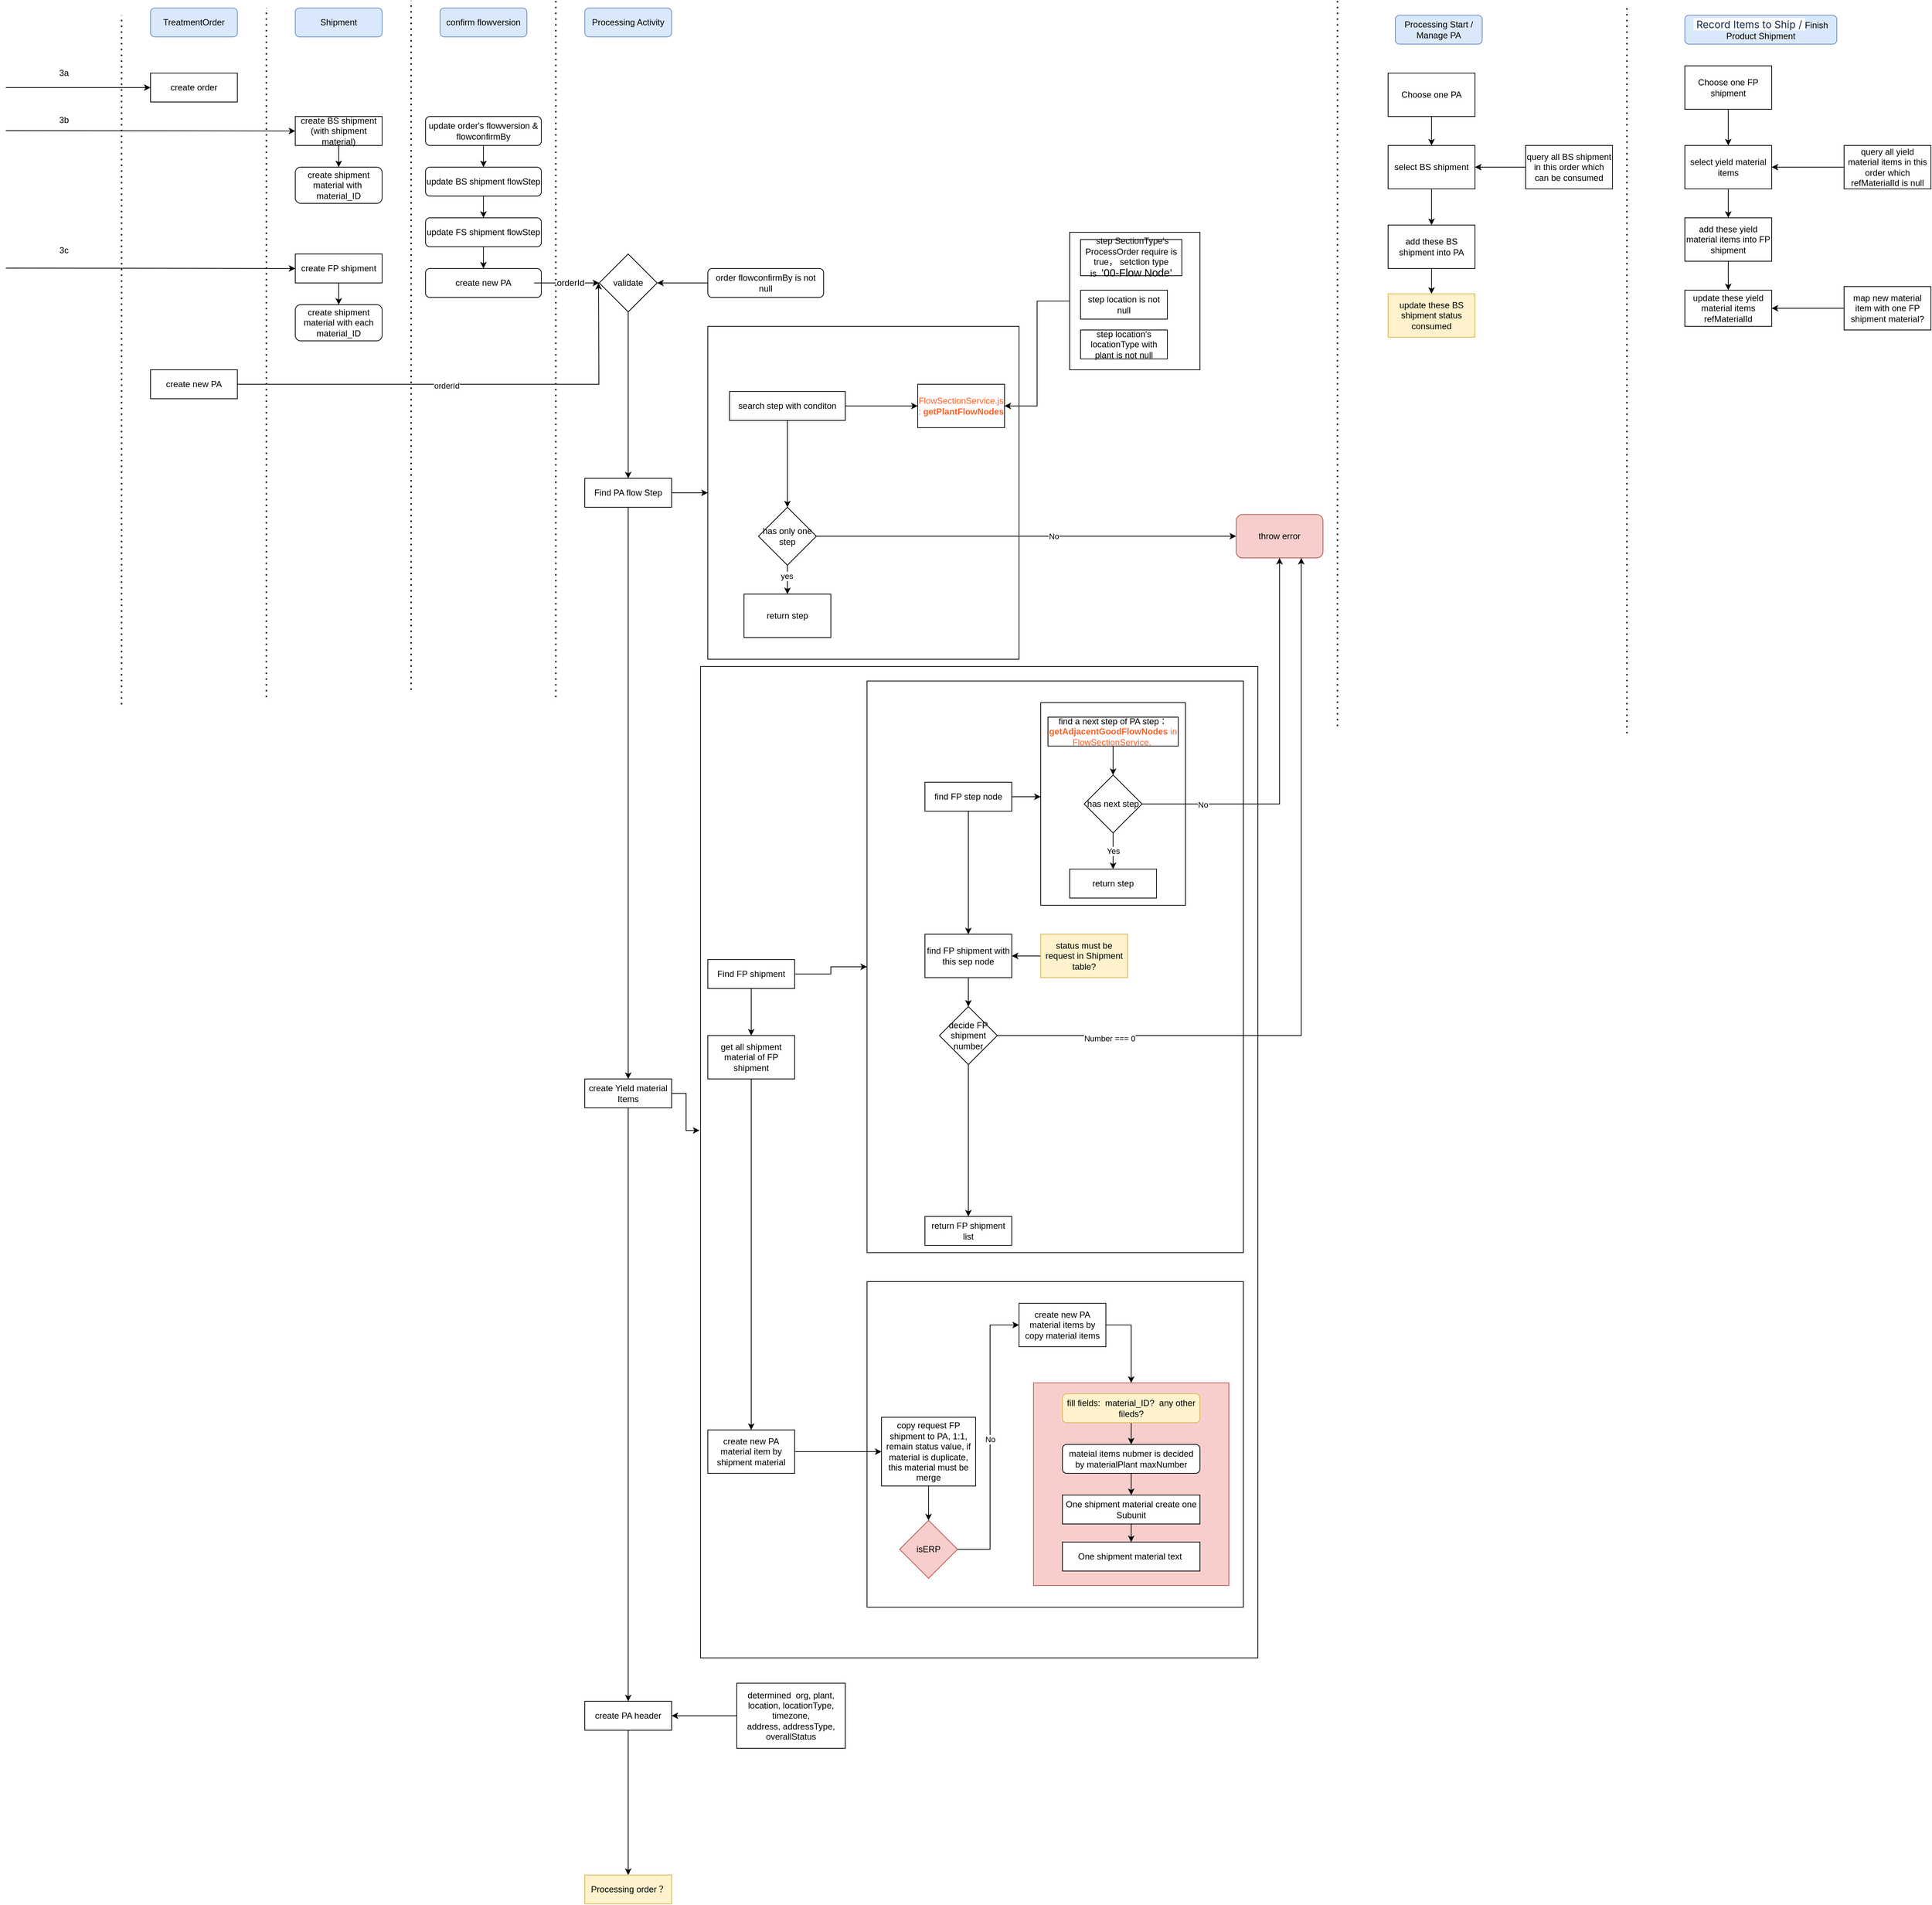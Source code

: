<mxfile version="20.5.1" type="github" pages="2">
  <diagram id="0C8uGVvhPufoKVmoKiG1" name="PA">
    <mxGraphModel dx="1038" dy="1639" grid="1" gridSize="10" guides="1" tooltips="1" connect="1" arrows="1" fold="1" page="1" pageScale="1" pageWidth="850" pageHeight="1100" math="0" shadow="0">
      <root>
        <mxCell id="0" />
        <mxCell id="1" parent="0" />
        <mxCell id="UIgXjTR5e7-DOR3ebjsX-87" value="" style="rounded=0;whiteSpace=wrap;html=1;" parent="1" vertex="1">
          <mxGeometry x="1010" y="450" width="430" height="460" as="geometry" />
        </mxCell>
        <mxCell id="fvVDGAiYCYcqHqIBQKdd-37" value="" style="edgeStyle=orthogonalEdgeStyle;rounded=0;orthogonalLoop=1;jettySize=auto;html=1;entryX=1;entryY=0.5;entryDx=0;entryDy=0;" parent="1" source="fvVDGAiYCYcqHqIBQKdd-36" target="fvVDGAiYCYcqHqIBQKdd-31" edge="1">
          <mxGeometry relative="1" as="geometry" />
        </mxCell>
        <mxCell id="fvVDGAiYCYcqHqIBQKdd-36" value="" style="rounded=0;whiteSpace=wrap;html=1;" parent="1" vertex="1">
          <mxGeometry x="1510" y="320" width="180" height="190" as="geometry" />
        </mxCell>
        <mxCell id="UIgXjTR5e7-DOR3ebjsX-143" value="" style="rounded=0;whiteSpace=wrap;html=1;" parent="1" vertex="1">
          <mxGeometry x="1000" y="920" width="770" height="1370" as="geometry" />
        </mxCell>
        <mxCell id="fvVDGAiYCYcqHqIBQKdd-30" value="" style="rounded=0;whiteSpace=wrap;html=1;" parent="1" vertex="1">
          <mxGeometry x="1230" y="1770" width="520" height="450" as="geometry" />
        </mxCell>
        <mxCell id="UIgXjTR5e7-DOR3ebjsX-139" value="" style="rounded=0;whiteSpace=wrap;html=1;fillColor=#f8cecc;strokeColor=#b85450;" parent="1" vertex="1">
          <mxGeometry x="1460" y="1910" width="270" height="280" as="geometry" />
        </mxCell>
        <mxCell id="UIgXjTR5e7-DOR3ebjsX-128" value="" style="rounded=0;whiteSpace=wrap;html=1;" parent="1" vertex="1">
          <mxGeometry x="1230" y="940" width="520" height="790" as="geometry" />
        </mxCell>
        <mxCell id="UIgXjTR5e7-DOR3ebjsX-99" value="" style="rounded=0;whiteSpace=wrap;html=1;" parent="1" vertex="1">
          <mxGeometry x="1470" y="970" width="200" height="280" as="geometry" />
        </mxCell>
        <mxCell id="UIgXjTR5e7-DOR3ebjsX-5" value="" style="endArrow=none;dashed=1;html=1;dashPattern=1 3;strokeWidth=2;rounded=0;" parent="1" edge="1">
          <mxGeometry width="50" height="50" relative="1" as="geometry">
            <mxPoint x="200" y="972.4" as="sourcePoint" />
            <mxPoint x="200" y="20" as="targetPoint" />
          </mxGeometry>
        </mxCell>
        <mxCell id="UIgXjTR5e7-DOR3ebjsX-6" value="create order" style="rounded=0;whiteSpace=wrap;html=1;" parent="1" vertex="1">
          <mxGeometry x="240" y="100" width="120" height="40" as="geometry" />
        </mxCell>
        <mxCell id="UIgXjTR5e7-DOR3ebjsX-8" value="Shipment" style="rounded=1;whiteSpace=wrap;html=1;fillColor=#dae8fc;strokeColor=#6c8ebf;" parent="1" vertex="1">
          <mxGeometry x="440" y="10" width="120" height="40" as="geometry" />
        </mxCell>
        <mxCell id="UIgXjTR5e7-DOR3ebjsX-9" value="" style="endArrow=classic;html=1;rounded=0;entryX=0;entryY=0.5;entryDx=0;entryDy=0;" parent="1" target="UIgXjTR5e7-DOR3ebjsX-6" edge="1">
          <mxGeometry width="50" height="50" relative="1" as="geometry">
            <mxPoint x="40" y="120" as="sourcePoint" />
            <mxPoint x="120" y="160" as="targetPoint" />
          </mxGeometry>
        </mxCell>
        <mxCell id="UIgXjTR5e7-DOR3ebjsX-10" value="TreatmentOrder" style="rounded=1;whiteSpace=wrap;html=1;fillColor=#dae8fc;strokeColor=#6c8ebf;" parent="1" vertex="1">
          <mxGeometry x="240" y="10" width="120" height="40" as="geometry" />
        </mxCell>
        <mxCell id="UIgXjTR5e7-DOR3ebjsX-11" value="3a" style="text;html=1;resizable=0;autosize=1;align=center;verticalAlign=middle;points=[];fillColor=none;strokeColor=none;rounded=0;" parent="1" vertex="1">
          <mxGeometry x="100" y="85" width="40" height="30" as="geometry" />
        </mxCell>
        <mxCell id="UIgXjTR5e7-DOR3ebjsX-32" value="" style="edgeStyle=orthogonalEdgeStyle;rounded=0;orthogonalLoop=1;jettySize=auto;html=1;" parent="1" source="UIgXjTR5e7-DOR3ebjsX-12" target="UIgXjTR5e7-DOR3ebjsX-31" edge="1">
          <mxGeometry relative="1" as="geometry" />
        </mxCell>
        <mxCell id="UIgXjTR5e7-DOR3ebjsX-12" value="create BS shipment&lt;br&gt;(with shipment material)" style="rounded=0;whiteSpace=wrap;html=1;" parent="1" vertex="1">
          <mxGeometry x="440" y="160" width="120" height="40" as="geometry" />
        </mxCell>
        <mxCell id="UIgXjTR5e7-DOR3ebjsX-13" value="" style="endArrow=classic;html=1;rounded=0;entryX=0;entryY=0.5;entryDx=0;entryDy=0;" parent="1" target="UIgXjTR5e7-DOR3ebjsX-12" edge="1">
          <mxGeometry width="50" height="50" relative="1" as="geometry">
            <mxPoint x="40" y="179.5" as="sourcePoint" />
            <mxPoint x="240" y="179.5" as="targetPoint" />
          </mxGeometry>
        </mxCell>
        <mxCell id="UIgXjTR5e7-DOR3ebjsX-14" value="3b" style="text;html=1;resizable=0;autosize=1;align=center;verticalAlign=middle;points=[];fillColor=none;strokeColor=none;rounded=0;" parent="1" vertex="1">
          <mxGeometry x="100" y="150" width="40" height="30" as="geometry" />
        </mxCell>
        <mxCell id="UIgXjTR5e7-DOR3ebjsX-23" value="" style="edgeStyle=orthogonalEdgeStyle;rounded=0;orthogonalLoop=1;jettySize=auto;html=1;" parent="1" source="UIgXjTR5e7-DOR3ebjsX-15" target="UIgXjTR5e7-DOR3ebjsX-20" edge="1">
          <mxGeometry relative="1" as="geometry" />
        </mxCell>
        <mxCell id="UIgXjTR5e7-DOR3ebjsX-15" value="create FP shipment" style="rounded=0;whiteSpace=wrap;html=1;" parent="1" vertex="1">
          <mxGeometry x="440" y="350" width="120" height="40" as="geometry" />
        </mxCell>
        <mxCell id="UIgXjTR5e7-DOR3ebjsX-16" value="" style="endArrow=classic;html=1;rounded=0;entryX=0;entryY=0.5;entryDx=0;entryDy=0;" parent="1" edge="1">
          <mxGeometry width="50" height="50" relative="1" as="geometry">
            <mxPoint x="40" y="369.5" as="sourcePoint" />
            <mxPoint x="440" y="370" as="targetPoint" />
          </mxGeometry>
        </mxCell>
        <mxCell id="UIgXjTR5e7-DOR3ebjsX-17" value="3c" style="text;html=1;resizable=0;autosize=1;align=center;verticalAlign=middle;points=[];fillColor=none;strokeColor=none;rounded=0;" parent="1" vertex="1">
          <mxGeometry x="100" y="330" width="40" height="30" as="geometry" />
        </mxCell>
        <mxCell id="UIgXjTR5e7-DOR3ebjsX-20" value="create shipment material with each material_ID" style="rounded=1;whiteSpace=wrap;html=1;" parent="1" vertex="1">
          <mxGeometry x="440" y="420" width="120" height="50" as="geometry" />
        </mxCell>
        <mxCell id="UIgXjTR5e7-DOR3ebjsX-22" value="" style="endArrow=none;dashed=1;html=1;dashPattern=1 3;strokeWidth=2;rounded=0;" parent="1" edge="1">
          <mxGeometry width="50" height="50" relative="1" as="geometry">
            <mxPoint x="400" y="962.4" as="sourcePoint" />
            <mxPoint x="400" y="10" as="targetPoint" />
          </mxGeometry>
        </mxCell>
        <mxCell id="UIgXjTR5e7-DOR3ebjsX-24" value="" style="endArrow=none;dashed=1;html=1;dashPattern=1 3;strokeWidth=2;rounded=0;" parent="1" edge="1">
          <mxGeometry width="50" height="50" relative="1" as="geometry">
            <mxPoint x="600" y="952.4" as="sourcePoint" />
            <mxPoint x="600" as="targetPoint" />
          </mxGeometry>
        </mxCell>
        <mxCell id="UIgXjTR5e7-DOR3ebjsX-25" value="confirm flowversion" style="rounded=1;whiteSpace=wrap;html=1;fillColor=#dae8fc;strokeColor=#6c8ebf;" parent="1" vertex="1">
          <mxGeometry x="640" y="10" width="120" height="40" as="geometry" />
        </mxCell>
        <mxCell id="UIgXjTR5e7-DOR3ebjsX-26" value="" style="endArrow=none;dashed=1;html=1;dashPattern=1 3;strokeWidth=2;rounded=0;" parent="1" edge="1">
          <mxGeometry width="50" height="50" relative="1" as="geometry">
            <mxPoint x="800" y="962.4" as="sourcePoint" />
            <mxPoint x="800" as="targetPoint" />
          </mxGeometry>
        </mxCell>
        <mxCell id="UIgXjTR5e7-DOR3ebjsX-30" value="" style="edgeStyle=orthogonalEdgeStyle;rounded=0;orthogonalLoop=1;jettySize=auto;html=1;entryX=0.5;entryY=0;entryDx=0;entryDy=0;" parent="1" source="UIgXjTR5e7-DOR3ebjsX-27" target="UIgXjTR5e7-DOR3ebjsX-28" edge="1">
          <mxGeometry relative="1" as="geometry" />
        </mxCell>
        <mxCell id="UIgXjTR5e7-DOR3ebjsX-27" value="update&amp;nbsp;order&#39;s flowversion &amp;amp; flowconfirmBy" style="rounded=1;whiteSpace=wrap;html=1;" parent="1" vertex="1">
          <mxGeometry x="620" y="160" width="160" height="40" as="geometry" />
        </mxCell>
        <mxCell id="UIgXjTR5e7-DOR3ebjsX-33" value="" style="edgeStyle=orthogonalEdgeStyle;rounded=0;orthogonalLoop=1;jettySize=auto;html=1;" parent="1" source="UIgXjTR5e7-DOR3ebjsX-28" target="UIgXjTR5e7-DOR3ebjsX-29" edge="1">
          <mxGeometry relative="1" as="geometry" />
        </mxCell>
        <mxCell id="UIgXjTR5e7-DOR3ebjsX-28" value="update BS shipment flowStep" style="rounded=1;whiteSpace=wrap;html=1;" parent="1" vertex="1">
          <mxGeometry x="620" y="230" width="160" height="40" as="geometry" />
        </mxCell>
        <mxCell id="UIgXjTR5e7-DOR3ebjsX-36" value="" style="edgeStyle=orthogonalEdgeStyle;rounded=0;orthogonalLoop=1;jettySize=auto;html=1;" parent="1" source="UIgXjTR5e7-DOR3ebjsX-29" target="UIgXjTR5e7-DOR3ebjsX-34" edge="1">
          <mxGeometry relative="1" as="geometry" />
        </mxCell>
        <mxCell id="UIgXjTR5e7-DOR3ebjsX-29" value="update FS shipment flowStep" style="rounded=1;whiteSpace=wrap;html=1;" parent="1" vertex="1">
          <mxGeometry x="620" y="300" width="160" height="40" as="geometry" />
        </mxCell>
        <mxCell id="UIgXjTR5e7-DOR3ebjsX-31" value="create shipment material with&amp;nbsp; material_ID" style="rounded=1;whiteSpace=wrap;html=1;" parent="1" vertex="1">
          <mxGeometry x="440" y="230" width="120" height="50" as="geometry" />
        </mxCell>
        <mxCell id="UIgXjTR5e7-DOR3ebjsX-39" value="" style="edgeStyle=orthogonalEdgeStyle;rounded=0;orthogonalLoop=1;jettySize=auto;html=1;entryX=0;entryY=0.5;entryDx=0;entryDy=0;startArrow=none;" parent="1" source="lpwQGhoiRgWdHYXfVPfy-1" target="UIgXjTR5e7-DOR3ebjsX-40" edge="1">
          <mxGeometry relative="1" as="geometry">
            <mxPoint x="840" y="390" as="targetPoint" />
          </mxGeometry>
        </mxCell>
        <mxCell id="UIgXjTR5e7-DOR3ebjsX-34" value="create new PA" style="rounded=1;whiteSpace=wrap;html=1;" parent="1" vertex="1">
          <mxGeometry x="620" y="370" width="160" height="40" as="geometry" />
        </mxCell>
        <mxCell id="UIgXjTR5e7-DOR3ebjsX-35" value="Processing Activity" style="rounded=1;whiteSpace=wrap;html=1;fillColor=#dae8fc;strokeColor=#6c8ebf;" parent="1" vertex="1">
          <mxGeometry x="840" y="10" width="120" height="40" as="geometry" />
        </mxCell>
        <mxCell id="lpwQGhoiRgWdHYXfVPfy-3" style="edgeStyle=orthogonalEdgeStyle;rounded=0;orthogonalLoop=1;jettySize=auto;html=1;" parent="1" source="UIgXjTR5e7-DOR3ebjsX-38" edge="1">
          <mxGeometry relative="1" as="geometry">
            <mxPoint x="859" y="390" as="targetPoint" />
          </mxGeometry>
        </mxCell>
        <mxCell id="lpwQGhoiRgWdHYXfVPfy-4" value="orderId" style="edgeLabel;html=1;align=center;verticalAlign=middle;resizable=0;points=[];" parent="lpwQGhoiRgWdHYXfVPfy-3" vertex="1" connectable="0">
          <mxGeometry x="-0.097" y="-2" relative="1" as="geometry">
            <mxPoint as="offset" />
          </mxGeometry>
        </mxCell>
        <mxCell id="UIgXjTR5e7-DOR3ebjsX-38" value="create new PA" style="rounded=0;whiteSpace=wrap;html=1;" parent="1" vertex="1">
          <mxGeometry x="240" y="510" width="120" height="40" as="geometry" />
        </mxCell>
        <mxCell id="UIgXjTR5e7-DOR3ebjsX-147" style="edgeStyle=orthogonalEdgeStyle;rounded=0;orthogonalLoop=1;jettySize=auto;html=1;" parent="1" source="UIgXjTR5e7-DOR3ebjsX-40" target="UIgXjTR5e7-DOR3ebjsX-42" edge="1">
          <mxGeometry relative="1" as="geometry" />
        </mxCell>
        <mxCell id="UIgXjTR5e7-DOR3ebjsX-40" value="validate" style="rhombus;whiteSpace=wrap;html=1;" parent="1" vertex="1">
          <mxGeometry x="860" y="350" width="80" height="80" as="geometry" />
        </mxCell>
        <mxCell id="UIgXjTR5e7-DOR3ebjsX-148" value="" style="edgeStyle=orthogonalEdgeStyle;rounded=0;orthogonalLoop=1;jettySize=auto;html=1;" parent="1" source="UIgXjTR5e7-DOR3ebjsX-41" target="UIgXjTR5e7-DOR3ebjsX-40" edge="1">
          <mxGeometry relative="1" as="geometry" />
        </mxCell>
        <mxCell id="UIgXjTR5e7-DOR3ebjsX-41" value="order flowconfirmBy is not null" style="rounded=1;whiteSpace=wrap;html=1;" parent="1" vertex="1">
          <mxGeometry x="1010" y="370" width="160" height="40" as="geometry" />
        </mxCell>
        <mxCell id="UIgXjTR5e7-DOR3ebjsX-88" value="" style="edgeStyle=orthogonalEdgeStyle;rounded=0;orthogonalLoop=1;jettySize=auto;html=1;" parent="1" source="UIgXjTR5e7-DOR3ebjsX-42" target="UIgXjTR5e7-DOR3ebjsX-87" edge="1">
          <mxGeometry relative="1" as="geometry" />
        </mxCell>
        <mxCell id="UIgXjTR5e7-DOR3ebjsX-149" style="edgeStyle=orthogonalEdgeStyle;rounded=0;orthogonalLoop=1;jettySize=auto;html=1;entryX=0.5;entryY=0;entryDx=0;entryDy=0;" parent="1" source="UIgXjTR5e7-DOR3ebjsX-42" target="UIgXjTR5e7-DOR3ebjsX-91" edge="1">
          <mxGeometry relative="1" as="geometry" />
        </mxCell>
        <mxCell id="UIgXjTR5e7-DOR3ebjsX-42" value="Find PA flow Step" style="rounded=0;whiteSpace=wrap;html=1;" parent="1" vertex="1">
          <mxGeometry x="840" y="660" width="120" height="40" as="geometry" />
        </mxCell>
        <mxCell id="UIgXjTR5e7-DOR3ebjsX-81" style="edgeStyle=orthogonalEdgeStyle;rounded=0;orthogonalLoop=1;jettySize=auto;html=1;entryX=0.5;entryY=0;entryDx=0;entryDy=0;" parent="1" source="UIgXjTR5e7-DOR3ebjsX-43" target="UIgXjTR5e7-DOR3ebjsX-57" edge="1">
          <mxGeometry relative="1" as="geometry" />
        </mxCell>
        <mxCell id="fvVDGAiYCYcqHqIBQKdd-35" value="" style="edgeStyle=orthogonalEdgeStyle;rounded=0;orthogonalLoop=1;jettySize=auto;html=1;" parent="1" source="UIgXjTR5e7-DOR3ebjsX-43" target="fvVDGAiYCYcqHqIBQKdd-31" edge="1">
          <mxGeometry relative="1" as="geometry" />
        </mxCell>
        <mxCell id="UIgXjTR5e7-DOR3ebjsX-43" value="search step with conditon" style="rounded=0;whiteSpace=wrap;html=1;" parent="1" vertex="1">
          <mxGeometry x="1040" y="540" width="160" height="40" as="geometry" />
        </mxCell>
        <mxCell id="UIgXjTR5e7-DOR3ebjsX-46" value="throw error" style="rounded=1;whiteSpace=wrap;html=1;fillColor=#f8cecc;strokeColor=#b85450;" parent="1" vertex="1">
          <mxGeometry x="1740" y="710" width="120" height="60" as="geometry" />
        </mxCell>
        <mxCell id="UIgXjTR5e7-DOR3ebjsX-58" style="edgeStyle=orthogonalEdgeStyle;rounded=0;orthogonalLoop=1;jettySize=auto;html=1;entryX=0;entryY=0.5;entryDx=0;entryDy=0;" parent="1" source="UIgXjTR5e7-DOR3ebjsX-57" target="UIgXjTR5e7-DOR3ebjsX-46" edge="1">
          <mxGeometry relative="1" as="geometry">
            <Array as="points">
              <mxPoint x="1230" y="740" />
              <mxPoint x="1230" y="740" />
            </Array>
          </mxGeometry>
        </mxCell>
        <mxCell id="UIgXjTR5e7-DOR3ebjsX-80" value="No" style="edgeLabel;html=1;align=center;verticalAlign=middle;resizable=0;points=[];" parent="UIgXjTR5e7-DOR3ebjsX-58" vertex="1" connectable="0">
          <mxGeometry x="0.131" relative="1" as="geometry">
            <mxPoint as="offset" />
          </mxGeometry>
        </mxCell>
        <mxCell id="UIgXjTR5e7-DOR3ebjsX-83" style="edgeStyle=orthogonalEdgeStyle;rounded=0;orthogonalLoop=1;jettySize=auto;html=1;" parent="1" source="UIgXjTR5e7-DOR3ebjsX-57" edge="1">
          <mxGeometry relative="1" as="geometry">
            <mxPoint x="1120" y="820" as="targetPoint" />
          </mxGeometry>
        </mxCell>
        <mxCell id="UIgXjTR5e7-DOR3ebjsX-110" value="yes" style="edgeLabel;html=1;align=center;verticalAlign=middle;resizable=0;points=[];" parent="UIgXjTR5e7-DOR3ebjsX-83" vertex="1" connectable="0">
          <mxGeometry x="-0.25" y="-1" relative="1" as="geometry">
            <mxPoint as="offset" />
          </mxGeometry>
        </mxCell>
        <mxCell id="UIgXjTR5e7-DOR3ebjsX-57" value="has only one step" style="rhombus;whiteSpace=wrap;html=1;" parent="1" vertex="1">
          <mxGeometry x="1080" y="700" width="80" height="80" as="geometry" />
        </mxCell>
        <mxCell id="UIgXjTR5e7-DOR3ebjsX-65" value="&amp;nbsp;step SectionType&#39;s ProcessOrder require is true， setction type is&amp;nbsp;&amp;nbsp;&lt;span style=&quot;font-size:11.0pt;font-family:&amp;quot;Calibri&amp;quot;,sans-serif;&lt;br/&gt;mso-fareast-font-family:&amp;quot;MS PGothic&amp;quot;;mso-ansi-language:EN-US;mso-fareast-language:&lt;br/&gt;JA;mso-bidi-language:AR-SA&quot;&gt;’00-Flow Node’&lt;/span&gt;" style="rounded=0;whiteSpace=wrap;html=1;" parent="1" vertex="1">
          <mxGeometry x="1525" y="330" width="140" height="50" as="geometry" />
        </mxCell>
        <mxCell id="UIgXjTR5e7-DOR3ebjsX-67" value="step location&#39;s locationType with plant is not null" style="rounded=0;whiteSpace=wrap;html=1;" parent="1" vertex="1">
          <mxGeometry x="1525" y="455" width="120" height="40" as="geometry" />
        </mxCell>
        <mxCell id="UIgXjTR5e7-DOR3ebjsX-129" value="" style="edgeStyle=orthogonalEdgeStyle;rounded=0;orthogonalLoop=1;jettySize=auto;html=1;" parent="1" source="UIgXjTR5e7-DOR3ebjsX-89" target="UIgXjTR5e7-DOR3ebjsX-128" edge="1">
          <mxGeometry relative="1" as="geometry" />
        </mxCell>
        <mxCell id="UIgXjTR5e7-DOR3ebjsX-141" value="" style="edgeStyle=orthogonalEdgeStyle;rounded=0;orthogonalLoop=1;jettySize=auto;html=1;" parent="1" source="UIgXjTR5e7-DOR3ebjsX-89" target="UIgXjTR5e7-DOR3ebjsX-130" edge="1">
          <mxGeometry relative="1" as="geometry" />
        </mxCell>
        <mxCell id="UIgXjTR5e7-DOR3ebjsX-89" value="Find FP shipment" style="rounded=0;whiteSpace=wrap;html=1;" parent="1" vertex="1">
          <mxGeometry x="1010" y="1325" width="120" height="40" as="geometry" />
        </mxCell>
        <mxCell id="UIgXjTR5e7-DOR3ebjsX-144" value="" style="edgeStyle=orthogonalEdgeStyle;rounded=0;orthogonalLoop=1;jettySize=auto;html=1;entryX=-0.002;entryY=0.468;entryDx=0;entryDy=0;entryPerimeter=0;" parent="1" source="UIgXjTR5e7-DOR3ebjsX-91" target="UIgXjTR5e7-DOR3ebjsX-143" edge="1">
          <mxGeometry relative="1" as="geometry" />
        </mxCell>
        <mxCell id="UIgXjTR5e7-DOR3ebjsX-146" style="edgeStyle=orthogonalEdgeStyle;rounded=0;orthogonalLoop=1;jettySize=auto;html=1;entryX=0.5;entryY=0;entryDx=0;entryDy=0;" parent="1" source="UIgXjTR5e7-DOR3ebjsX-91" target="UIgXjTR5e7-DOR3ebjsX-150" edge="1">
          <mxGeometry relative="1" as="geometry" />
        </mxCell>
        <mxCell id="UIgXjTR5e7-DOR3ebjsX-91" value="create Yield material Items" style="rounded=0;whiteSpace=wrap;html=1;" parent="1" vertex="1">
          <mxGeometry x="840" y="1490" width="120" height="40" as="geometry" />
        </mxCell>
        <mxCell id="UIgXjTR5e7-DOR3ebjsX-104" value="" style="edgeStyle=orthogonalEdgeStyle;rounded=0;orthogonalLoop=1;jettySize=auto;html=1;" parent="1" source="UIgXjTR5e7-DOR3ebjsX-92" edge="1">
          <mxGeometry relative="1" as="geometry">
            <mxPoint x="1470" y="1100" as="targetPoint" />
          </mxGeometry>
        </mxCell>
        <mxCell id="UIgXjTR5e7-DOR3ebjsX-107" style="edgeStyle=orthogonalEdgeStyle;rounded=0;orthogonalLoop=1;jettySize=auto;html=1;entryX=0.5;entryY=0;entryDx=0;entryDy=0;" parent="1" source="UIgXjTR5e7-DOR3ebjsX-92" target="UIgXjTR5e7-DOR3ebjsX-106" edge="1">
          <mxGeometry relative="1" as="geometry" />
        </mxCell>
        <mxCell id="UIgXjTR5e7-DOR3ebjsX-92" value="find FP step node" style="rounded=0;whiteSpace=wrap;html=1;" parent="1" vertex="1">
          <mxGeometry x="1310" y="1080" width="120" height="40" as="geometry" />
        </mxCell>
        <mxCell id="UIgXjTR5e7-DOR3ebjsX-108" value="" style="edgeStyle=orthogonalEdgeStyle;rounded=0;orthogonalLoop=1;jettySize=auto;html=1;" parent="1" source="UIgXjTR5e7-DOR3ebjsX-93" target="UIgXjTR5e7-DOR3ebjsX-94" edge="1">
          <mxGeometry relative="1" as="geometry" />
        </mxCell>
        <mxCell id="UIgXjTR5e7-DOR3ebjsX-93" value="find a next step of PA step：&lt;b&gt;&lt;span&gt;&lt;font color=&quot;#ff6229&quot;&gt;getAdjacentGoodFlowNodes&lt;/font&gt;&lt;/span&gt;&lt;/b&gt;&lt;font color=&quot;#ff6229&quot;&gt; in FlowSectionService.&lt;/font&gt;&amp;nbsp;" style="rounded=0;whiteSpace=wrap;html=1;" parent="1" vertex="1">
          <mxGeometry x="1480" y="990" width="180" height="40" as="geometry" />
        </mxCell>
        <mxCell id="UIgXjTR5e7-DOR3ebjsX-96" style="edgeStyle=orthogonalEdgeStyle;rounded=0;orthogonalLoop=1;jettySize=auto;html=1;entryX=0.5;entryY=1;entryDx=0;entryDy=0;" parent="1" source="UIgXjTR5e7-DOR3ebjsX-94" target="UIgXjTR5e7-DOR3ebjsX-46" edge="1">
          <mxGeometry relative="1" as="geometry">
            <mxPoint x="1730" y="950" as="targetPoint" />
          </mxGeometry>
        </mxCell>
        <mxCell id="UIgXjTR5e7-DOR3ebjsX-97" value="No" style="edgeLabel;html=1;align=center;verticalAlign=middle;resizable=0;points=[];" parent="UIgXjTR5e7-DOR3ebjsX-96" vertex="1" connectable="0">
          <mxGeometry x="-0.683" y="-1" relative="1" as="geometry">
            <mxPoint as="offset" />
          </mxGeometry>
        </mxCell>
        <mxCell id="UIgXjTR5e7-DOR3ebjsX-109" value="Yes" style="edgeStyle=orthogonalEdgeStyle;rounded=0;orthogonalLoop=1;jettySize=auto;html=1;" parent="1" source="UIgXjTR5e7-DOR3ebjsX-94" target="UIgXjTR5e7-DOR3ebjsX-98" edge="1">
          <mxGeometry relative="1" as="geometry" />
        </mxCell>
        <mxCell id="UIgXjTR5e7-DOR3ebjsX-94" value="has next step" style="rhombus;whiteSpace=wrap;html=1;" parent="1" vertex="1">
          <mxGeometry x="1530" y="1070" width="80" height="80" as="geometry" />
        </mxCell>
        <mxCell id="UIgXjTR5e7-DOR3ebjsX-98" value="return step" style="rounded=0;whiteSpace=wrap;html=1;" parent="1" vertex="1">
          <mxGeometry x="1510" y="1200" width="120" height="40" as="geometry" />
        </mxCell>
        <mxCell id="UIgXjTR5e7-DOR3ebjsX-126" value="" style="edgeStyle=orthogonalEdgeStyle;rounded=0;orthogonalLoop=1;jettySize=auto;html=1;" parent="1" source="UIgXjTR5e7-DOR3ebjsX-106" target="UIgXjTR5e7-DOR3ebjsX-113" edge="1">
          <mxGeometry relative="1" as="geometry" />
        </mxCell>
        <mxCell id="UIgXjTR5e7-DOR3ebjsX-106" value="find FP shipment with this sep node" style="rounded=0;whiteSpace=wrap;html=1;" parent="1" vertex="1">
          <mxGeometry x="1310" y="1290" width="120" height="60" as="geometry" />
        </mxCell>
        <mxCell id="UIgXjTR5e7-DOR3ebjsX-111" value="return step" style="rounded=0;whiteSpace=wrap;html=1;" parent="1" vertex="1">
          <mxGeometry x="1060" y="820" width="120" height="60" as="geometry" />
        </mxCell>
        <mxCell id="UIgXjTR5e7-DOR3ebjsX-115" style="edgeStyle=orthogonalEdgeStyle;rounded=0;orthogonalLoop=1;jettySize=auto;html=1;entryX=0.75;entryY=1;entryDx=0;entryDy=0;" parent="1" source="UIgXjTR5e7-DOR3ebjsX-113" target="UIgXjTR5e7-DOR3ebjsX-46" edge="1">
          <mxGeometry relative="1" as="geometry">
            <mxPoint x="1840" y="1150" as="targetPoint" />
          </mxGeometry>
        </mxCell>
        <mxCell id="UIgXjTR5e7-DOR3ebjsX-116" value="Number === 0" style="edgeLabel;html=1;align=center;verticalAlign=middle;resizable=0;points=[];" parent="UIgXjTR5e7-DOR3ebjsX-115" vertex="1" connectable="0">
          <mxGeometry x="-0.714" y="-4" relative="1" as="geometry">
            <mxPoint as="offset" />
          </mxGeometry>
        </mxCell>
        <mxCell id="UIgXjTR5e7-DOR3ebjsX-123" value="" style="edgeStyle=orthogonalEdgeStyle;rounded=0;orthogonalLoop=1;jettySize=auto;html=1;entryX=0.5;entryY=0;entryDx=0;entryDy=0;" parent="1" source="UIgXjTR5e7-DOR3ebjsX-113" target="UIgXjTR5e7-DOR3ebjsX-125" edge="1">
          <mxGeometry relative="1" as="geometry">
            <mxPoint x="1370" y="1520" as="targetPoint" />
          </mxGeometry>
        </mxCell>
        <mxCell id="UIgXjTR5e7-DOR3ebjsX-113" value="decide FP shipment number" style="rhombus;whiteSpace=wrap;html=1;" parent="1" vertex="1">
          <mxGeometry x="1330" y="1390" width="80" height="80" as="geometry" />
        </mxCell>
        <mxCell id="UIgXjTR5e7-DOR3ebjsX-125" value="return FP shipment list" style="rounded=0;whiteSpace=wrap;html=1;" parent="1" vertex="1">
          <mxGeometry x="1310" y="1680" width="120" height="40" as="geometry" />
        </mxCell>
        <mxCell id="UIgXjTR5e7-DOR3ebjsX-142" style="edgeStyle=orthogonalEdgeStyle;rounded=0;orthogonalLoop=1;jettySize=auto;html=1;entryX=0.5;entryY=0;entryDx=0;entryDy=0;" parent="1" source="UIgXjTR5e7-DOR3ebjsX-130" target="UIgXjTR5e7-DOR3ebjsX-132" edge="1">
          <mxGeometry relative="1" as="geometry" />
        </mxCell>
        <mxCell id="UIgXjTR5e7-DOR3ebjsX-130" value="get all shipment material of FP shipment" style="rounded=0;whiteSpace=wrap;html=1;" parent="1" vertex="1">
          <mxGeometry x="1010" y="1430" width="120" height="60" as="geometry" />
        </mxCell>
        <mxCell id="fvVDGAiYCYcqHqIBQKdd-29" value="" style="edgeStyle=orthogonalEdgeStyle;rounded=0;orthogonalLoop=1;jettySize=auto;html=1;" parent="1" source="UIgXjTR5e7-DOR3ebjsX-132" target="fvVDGAiYCYcqHqIBQKdd-21" edge="1">
          <mxGeometry relative="1" as="geometry" />
        </mxCell>
        <mxCell id="UIgXjTR5e7-DOR3ebjsX-132" value="create new PA material item by shipment material" style="rounded=0;whiteSpace=wrap;html=1;" parent="1" vertex="1">
          <mxGeometry x="1010" y="1975" width="120" height="60" as="geometry" />
        </mxCell>
        <mxCell id="UIgXjTR5e7-DOR3ebjsX-136" value="" style="edgeStyle=orthogonalEdgeStyle;rounded=0;orthogonalLoop=1;jettySize=auto;html=1;" parent="1" source="UIgXjTR5e7-DOR3ebjsX-133" target="UIgXjTR5e7-DOR3ebjsX-135" edge="1">
          <mxGeometry relative="1" as="geometry" />
        </mxCell>
        <mxCell id="UIgXjTR5e7-DOR3ebjsX-133" value="fill fields:&amp;nbsp; material_ID?&amp;nbsp; any other fileds?" style="rounded=1;whiteSpace=wrap;html=1;fillColor=#fff2cc;strokeColor=#d6b656;" parent="1" vertex="1">
          <mxGeometry x="1500" y="1925" width="190" height="40" as="geometry" />
        </mxCell>
        <mxCell id="UIgXjTR5e7-DOR3ebjsX-138" value="" style="edgeStyle=orthogonalEdgeStyle;rounded=0;orthogonalLoop=1;jettySize=auto;html=1;" parent="1" source="UIgXjTR5e7-DOR3ebjsX-135" target="UIgXjTR5e7-DOR3ebjsX-137" edge="1">
          <mxGeometry relative="1" as="geometry" />
        </mxCell>
        <mxCell id="UIgXjTR5e7-DOR3ebjsX-135" value="mateial items nubmer is decided by materialPlant maxNumber" style="rounded=1;whiteSpace=wrap;html=1;" parent="1" vertex="1">
          <mxGeometry x="1500" y="1995" width="190" height="40" as="geometry" />
        </mxCell>
        <mxCell id="fvVDGAiYCYcqHqIBQKdd-19" value="" style="edgeStyle=orthogonalEdgeStyle;rounded=0;orthogonalLoop=1;jettySize=auto;html=1;" parent="1" source="UIgXjTR5e7-DOR3ebjsX-137" target="fvVDGAiYCYcqHqIBQKdd-18" edge="1">
          <mxGeometry relative="1" as="geometry" />
        </mxCell>
        <mxCell id="UIgXjTR5e7-DOR3ebjsX-137" value="One shipment material create one Subunit" style="rounded=0;whiteSpace=wrap;html=1;" parent="1" vertex="1">
          <mxGeometry x="1500" y="2065" width="190" height="40" as="geometry" />
        </mxCell>
        <mxCell id="UIgXjTR5e7-DOR3ebjsX-145" value="Processing order？" style="rounded=0;whiteSpace=wrap;html=1;fillColor=#fff2cc;strokeColor=#d6b656;" parent="1" vertex="1">
          <mxGeometry x="840" y="2590" width="120" height="40" as="geometry" />
        </mxCell>
        <mxCell id="UIgXjTR5e7-DOR3ebjsX-153" style="edgeStyle=orthogonalEdgeStyle;rounded=0;orthogonalLoop=1;jettySize=auto;html=1;entryX=0.5;entryY=0;entryDx=0;entryDy=0;" parent="1" source="UIgXjTR5e7-DOR3ebjsX-150" target="UIgXjTR5e7-DOR3ebjsX-145" edge="1">
          <mxGeometry relative="1" as="geometry" />
        </mxCell>
        <mxCell id="UIgXjTR5e7-DOR3ebjsX-150" value="create PA header" style="rounded=0;whiteSpace=wrap;html=1;" parent="1" vertex="1">
          <mxGeometry x="840" y="2350" width="120" height="40" as="geometry" />
        </mxCell>
        <mxCell id="UIgXjTR5e7-DOR3ebjsX-152" value="" style="edgeStyle=orthogonalEdgeStyle;rounded=0;orthogonalLoop=1;jettySize=auto;html=1;" parent="1" source="UIgXjTR5e7-DOR3ebjsX-151" target="UIgXjTR5e7-DOR3ebjsX-150" edge="1">
          <mxGeometry relative="1" as="geometry" />
        </mxCell>
        <mxCell id="UIgXjTR5e7-DOR3ebjsX-151" value="determined&amp;nbsp; org, plant, location, locationType, timezone,&lt;br&gt;address, addressType, overallStatus" style="rounded=0;whiteSpace=wrap;html=1;" parent="1" vertex="1">
          <mxGeometry x="1050" y="2325" width="150" height="90" as="geometry" />
        </mxCell>
        <mxCell id="UIgXjTR5e7-DOR3ebjsX-154" value="" style="endArrow=none;dashed=1;html=1;dashPattern=1 3;strokeWidth=2;rounded=0;" parent="1" edge="1">
          <mxGeometry width="50" height="50" relative="1" as="geometry">
            <mxPoint x="1880" y="1002.4" as="sourcePoint" />
            <mxPoint x="1880" as="targetPoint" />
          </mxGeometry>
        </mxCell>
        <mxCell id="lpwQGhoiRgWdHYXfVPfy-1" value="orderId" style="text;html=1;resizable=0;autosize=1;align=center;verticalAlign=middle;points=[];fillColor=none;strokeColor=none;rounded=0;" parent="1" vertex="1">
          <mxGeometry x="790" y="375" width="60" height="30" as="geometry" />
        </mxCell>
        <mxCell id="lpwQGhoiRgWdHYXfVPfy-2" value="" style="edgeStyle=orthogonalEdgeStyle;rounded=0;orthogonalLoop=1;jettySize=auto;html=1;entryX=0;entryY=0.5;entryDx=0;entryDy=0;endArrow=none;" parent="1" source="UIgXjTR5e7-DOR3ebjsX-34" target="lpwQGhoiRgWdHYXfVPfy-1" edge="1">
          <mxGeometry relative="1" as="geometry">
            <mxPoint x="860" y="390" as="targetPoint" />
            <mxPoint x="780" y="390" as="sourcePoint" />
          </mxGeometry>
        </mxCell>
        <mxCell id="lpwQGhoiRgWdHYXfVPfy-5" value="Processing Start / Manage PA" style="rounded=1;whiteSpace=wrap;html=1;fillColor=#dae8fc;strokeColor=#6c8ebf;" parent="1" vertex="1">
          <mxGeometry x="1960" y="20" width="120" height="40" as="geometry" />
        </mxCell>
        <mxCell id="lpwQGhoiRgWdHYXfVPfy-19" value="" style="edgeStyle=orthogonalEdgeStyle;rounded=0;orthogonalLoop=1;jettySize=auto;html=1;" parent="1" source="lpwQGhoiRgWdHYXfVPfy-7" target="lpwQGhoiRgWdHYXfVPfy-12" edge="1">
          <mxGeometry relative="1" as="geometry" />
        </mxCell>
        <mxCell id="lpwQGhoiRgWdHYXfVPfy-7" value="select BS shipment" style="rounded=0;whiteSpace=wrap;html=1;" parent="1" vertex="1">
          <mxGeometry x="1950" y="200" width="120" height="60" as="geometry" />
        </mxCell>
        <mxCell id="lpwQGhoiRgWdHYXfVPfy-11" value="" style="edgeStyle=orthogonalEdgeStyle;rounded=0;orthogonalLoop=1;jettySize=auto;html=1;" parent="1" source="lpwQGhoiRgWdHYXfVPfy-8" target="lpwQGhoiRgWdHYXfVPfy-7" edge="1">
          <mxGeometry relative="1" as="geometry" />
        </mxCell>
        <mxCell id="lpwQGhoiRgWdHYXfVPfy-8" value="query all BS shipment in this order which can be consumed" style="rounded=0;whiteSpace=wrap;html=1;" parent="1" vertex="1">
          <mxGeometry x="2140" y="200" width="120" height="60" as="geometry" />
        </mxCell>
        <mxCell id="lpwQGhoiRgWdHYXfVPfy-10" value="" style="edgeStyle=orthogonalEdgeStyle;rounded=0;orthogonalLoop=1;jettySize=auto;html=1;" parent="1" source="lpwQGhoiRgWdHYXfVPfy-9" target="UIgXjTR5e7-DOR3ebjsX-106" edge="1">
          <mxGeometry relative="1" as="geometry" />
        </mxCell>
        <mxCell id="lpwQGhoiRgWdHYXfVPfy-9" value="status must be request in Shipment table?" style="rounded=0;whiteSpace=wrap;html=1;fillColor=#fff2cc;strokeColor=#d6b656;" parent="1" vertex="1">
          <mxGeometry x="1470" y="1290" width="120" height="60" as="geometry" />
        </mxCell>
        <mxCell id="lpwQGhoiRgWdHYXfVPfy-32" value="" style="edgeStyle=orthogonalEdgeStyle;rounded=0;orthogonalLoop=1;jettySize=auto;html=1;" parent="1" source="lpwQGhoiRgWdHYXfVPfy-12" target="lpwQGhoiRgWdHYXfVPfy-31" edge="1">
          <mxGeometry relative="1" as="geometry" />
        </mxCell>
        <mxCell id="lpwQGhoiRgWdHYXfVPfy-12" value="add these BS shipment into PA" style="rounded=0;whiteSpace=wrap;html=1;" parent="1" vertex="1">
          <mxGeometry x="1950" y="310" width="120" height="60" as="geometry" />
        </mxCell>
        <mxCell id="lpwQGhoiRgWdHYXfVPfy-18" value="" style="edgeStyle=orthogonalEdgeStyle;rounded=0;orthogonalLoop=1;jettySize=auto;html=1;" parent="1" source="lpwQGhoiRgWdHYXfVPfy-17" target="lpwQGhoiRgWdHYXfVPfy-7" edge="1">
          <mxGeometry relative="1" as="geometry" />
        </mxCell>
        <mxCell id="lpwQGhoiRgWdHYXfVPfy-17" value="Choose one PA" style="rounded=0;whiteSpace=wrap;html=1;" parent="1" vertex="1">
          <mxGeometry x="1950" y="100" width="120" height="60" as="geometry" />
        </mxCell>
        <mxCell id="lpwQGhoiRgWdHYXfVPfy-20" value="" style="endArrow=none;dashed=1;html=1;dashPattern=1 3;strokeWidth=2;rounded=0;" parent="1" edge="1">
          <mxGeometry width="50" height="50" relative="1" as="geometry">
            <mxPoint x="2280" y="1012.4" as="sourcePoint" />
            <mxPoint x="2280" y="10" as="targetPoint" />
          </mxGeometry>
        </mxCell>
        <mxCell id="lpwQGhoiRgWdHYXfVPfy-21" value="&lt;span style=&quot;color: rgb(23, 43, 77); font-family: -apple-system, BlinkMacSystemFont, &amp;quot;Segoe UI&amp;quot;, Roboto, Oxygen, Ubuntu, &amp;quot;Fira Sans&amp;quot;, &amp;quot;Droid Sans&amp;quot;, &amp;quot;Helvetica Neue&amp;quot;, sans-serif; font-size: 14px; text-align: left; background-color: rgb(255, 255, 255);&quot;&gt;&amp;nbsp;Record Items to Ship&amp;nbsp;/&amp;nbsp;&lt;/span&gt;Finish Product Shipment" style="rounded=1;whiteSpace=wrap;html=1;fillColor=#dae8fc;strokeColor=#6c8ebf;" parent="1" vertex="1">
          <mxGeometry x="2360" y="20" width="210" height="40" as="geometry" />
        </mxCell>
        <mxCell id="lpwQGhoiRgWdHYXfVPfy-28" value="" style="edgeStyle=orthogonalEdgeStyle;rounded=0;orthogonalLoop=1;jettySize=auto;html=1;" parent="1" source="lpwQGhoiRgWdHYXfVPfy-22" target="lpwQGhoiRgWdHYXfVPfy-23" edge="1">
          <mxGeometry relative="1" as="geometry" />
        </mxCell>
        <mxCell id="lpwQGhoiRgWdHYXfVPfy-22" value="Choose one FP shipment" style="rounded=0;whiteSpace=wrap;html=1;" parent="1" vertex="1">
          <mxGeometry x="2360" y="90" width="120" height="60" as="geometry" />
        </mxCell>
        <mxCell id="lpwQGhoiRgWdHYXfVPfy-29" value="" style="edgeStyle=orthogonalEdgeStyle;rounded=0;orthogonalLoop=1;jettySize=auto;html=1;" parent="1" source="lpwQGhoiRgWdHYXfVPfy-23" target="lpwQGhoiRgWdHYXfVPfy-24" edge="1">
          <mxGeometry relative="1" as="geometry" />
        </mxCell>
        <mxCell id="lpwQGhoiRgWdHYXfVPfy-23" value="select yield material items" style="rounded=0;whiteSpace=wrap;html=1;" parent="1" vertex="1">
          <mxGeometry x="2360" y="200" width="120" height="60" as="geometry" />
        </mxCell>
        <mxCell id="lpwQGhoiRgWdHYXfVPfy-30" value="" style="edgeStyle=orthogonalEdgeStyle;rounded=0;orthogonalLoop=1;jettySize=auto;html=1;" parent="1" source="lpwQGhoiRgWdHYXfVPfy-24" target="lpwQGhoiRgWdHYXfVPfy-27" edge="1">
          <mxGeometry relative="1" as="geometry" />
        </mxCell>
        <mxCell id="lpwQGhoiRgWdHYXfVPfy-24" value="add these yield material items into FP shipment" style="rounded=0;whiteSpace=wrap;html=1;" parent="1" vertex="1">
          <mxGeometry x="2360" y="300" width="120" height="60" as="geometry" />
        </mxCell>
        <mxCell id="lpwQGhoiRgWdHYXfVPfy-26" value="" style="edgeStyle=orthogonalEdgeStyle;rounded=0;orthogonalLoop=1;jettySize=auto;html=1;" parent="1" source="lpwQGhoiRgWdHYXfVPfy-25" target="lpwQGhoiRgWdHYXfVPfy-23" edge="1">
          <mxGeometry relative="1" as="geometry" />
        </mxCell>
        <mxCell id="lpwQGhoiRgWdHYXfVPfy-25" value="query all yield material items&amp;nbsp;in this order which refMaterialId is null" style="rounded=0;whiteSpace=wrap;html=1;" parent="1" vertex="1">
          <mxGeometry x="2580" y="200" width="120" height="60" as="geometry" />
        </mxCell>
        <mxCell id="lpwQGhoiRgWdHYXfVPfy-27" value="update these yield material items refMaterialId" style="rounded=0;whiteSpace=wrap;html=1;" parent="1" vertex="1">
          <mxGeometry x="2360" y="400" width="120" height="50" as="geometry" />
        </mxCell>
        <mxCell id="lpwQGhoiRgWdHYXfVPfy-31" value="update these BS shipment status consumed" style="rounded=0;whiteSpace=wrap;html=1;fillColor=#fff2cc;strokeColor=#d6b656;" parent="1" vertex="1">
          <mxGeometry x="1950" y="405" width="120" height="60" as="geometry" />
        </mxCell>
        <mxCell id="qAFx_s9fWx9dz4ha7w0l-2" value="" style="edgeStyle=orthogonalEdgeStyle;rounded=0;orthogonalLoop=1;jettySize=auto;html=1;entryX=1;entryY=0.5;entryDx=0;entryDy=0;" parent="1" source="qAFx_s9fWx9dz4ha7w0l-1" target="lpwQGhoiRgWdHYXfVPfy-27" edge="1">
          <mxGeometry relative="1" as="geometry" />
        </mxCell>
        <mxCell id="qAFx_s9fWx9dz4ha7w0l-1" value="map new material item with one FP shipment material?" style="rounded=0;whiteSpace=wrap;html=1;" parent="1" vertex="1">
          <mxGeometry x="2580" y="395" width="120" height="60" as="geometry" />
        </mxCell>
        <mxCell id="fvVDGAiYCYcqHqIBQKdd-18" value="One shipment material text&amp;nbsp;" style="rounded=0;whiteSpace=wrap;html=1;" parent="1" vertex="1">
          <mxGeometry x="1500" y="2130" width="190" height="40" as="geometry" />
        </mxCell>
        <mxCell id="fvVDGAiYCYcqHqIBQKdd-23" value="No" style="edgeStyle=orthogonalEdgeStyle;rounded=0;orthogonalLoop=1;jettySize=auto;html=1;exitX=1;exitY=0.5;exitDx=0;exitDy=0;" parent="1" source="nAgPJ-0IlX99UcXgMdb8-1" target="fvVDGAiYCYcqHqIBQKdd-22" edge="1">
          <mxGeometry relative="1" as="geometry">
            <Array as="points">
              <mxPoint x="1400" y="2140" />
              <mxPoint x="1400" y="1830" />
            </Array>
          </mxGeometry>
        </mxCell>
        <mxCell id="nAgPJ-0IlX99UcXgMdb8-2" value="" style="edgeStyle=orthogonalEdgeStyle;rounded=0;orthogonalLoop=1;jettySize=auto;html=1;" edge="1" parent="1" source="fvVDGAiYCYcqHqIBQKdd-21" target="nAgPJ-0IlX99UcXgMdb8-1">
          <mxGeometry relative="1" as="geometry" />
        </mxCell>
        <mxCell id="fvVDGAiYCYcqHqIBQKdd-21" value="copy request FP shipment to PA, 1:1, remain status value, if material is duplicate, this material must be merge" style="rounded=0;whiteSpace=wrap;html=1;" parent="1" vertex="1">
          <mxGeometry x="1250" y="1957.5" width="130" height="95" as="geometry" />
        </mxCell>
        <mxCell id="fvVDGAiYCYcqHqIBQKdd-24" style="edgeStyle=orthogonalEdgeStyle;rounded=0;orthogonalLoop=1;jettySize=auto;html=1;exitX=1;exitY=0.5;exitDx=0;exitDy=0;" parent="1" source="fvVDGAiYCYcqHqIBQKdd-22" target="UIgXjTR5e7-DOR3ebjsX-139" edge="1">
          <mxGeometry relative="1" as="geometry" />
        </mxCell>
        <mxCell id="fvVDGAiYCYcqHqIBQKdd-22" value="create new PA material items by copy material items" style="rounded=0;whiteSpace=wrap;html=1;" parent="1" vertex="1">
          <mxGeometry x="1440" y="1800" width="120" height="60" as="geometry" />
        </mxCell>
        <mxCell id="fvVDGAiYCYcqHqIBQKdd-31" value="&lt;span&gt;&lt;font color=&quot;#ff6229&quot;&gt;FlowSectionService.js : &lt;b&gt;getPlantFlowNodes&lt;/b&gt;&lt;/font&gt;&lt;/span&gt;" style="rounded=0;whiteSpace=wrap;html=1;" parent="1" vertex="1">
          <mxGeometry x="1300" y="530" width="120" height="60" as="geometry" />
        </mxCell>
        <mxCell id="fvVDGAiYCYcqHqIBQKdd-34" value="step location is not null" style="rounded=0;whiteSpace=wrap;html=1;" parent="1" vertex="1">
          <mxGeometry x="1525" y="400" width="120" height="40" as="geometry" />
        </mxCell>
        <mxCell id="nAgPJ-0IlX99UcXgMdb8-1" value="isERP" style="rhombus;whiteSpace=wrap;html=1;fillColor=#f8cecc;strokeColor=#b85450;" vertex="1" parent="1">
          <mxGeometry x="1275" y="2100" width="80" height="80" as="geometry" />
        </mxCell>
      </root>
    </mxGraphModel>
  </diagram>
  <diagram id="UnSyTn6QOe6M9fcLFlyM" name="Page-2">
    <mxGraphModel dx="1038" dy="539" grid="1" gridSize="10" guides="1" tooltips="1" connect="1" arrows="1" fold="1" page="1" pageScale="1" pageWidth="850" pageHeight="1100" math="0" shadow="0">
      <root>
        <mxCell id="0" />
        <mxCell id="1" parent="0" />
      </root>
    </mxGraphModel>
  </diagram>
</mxfile>
